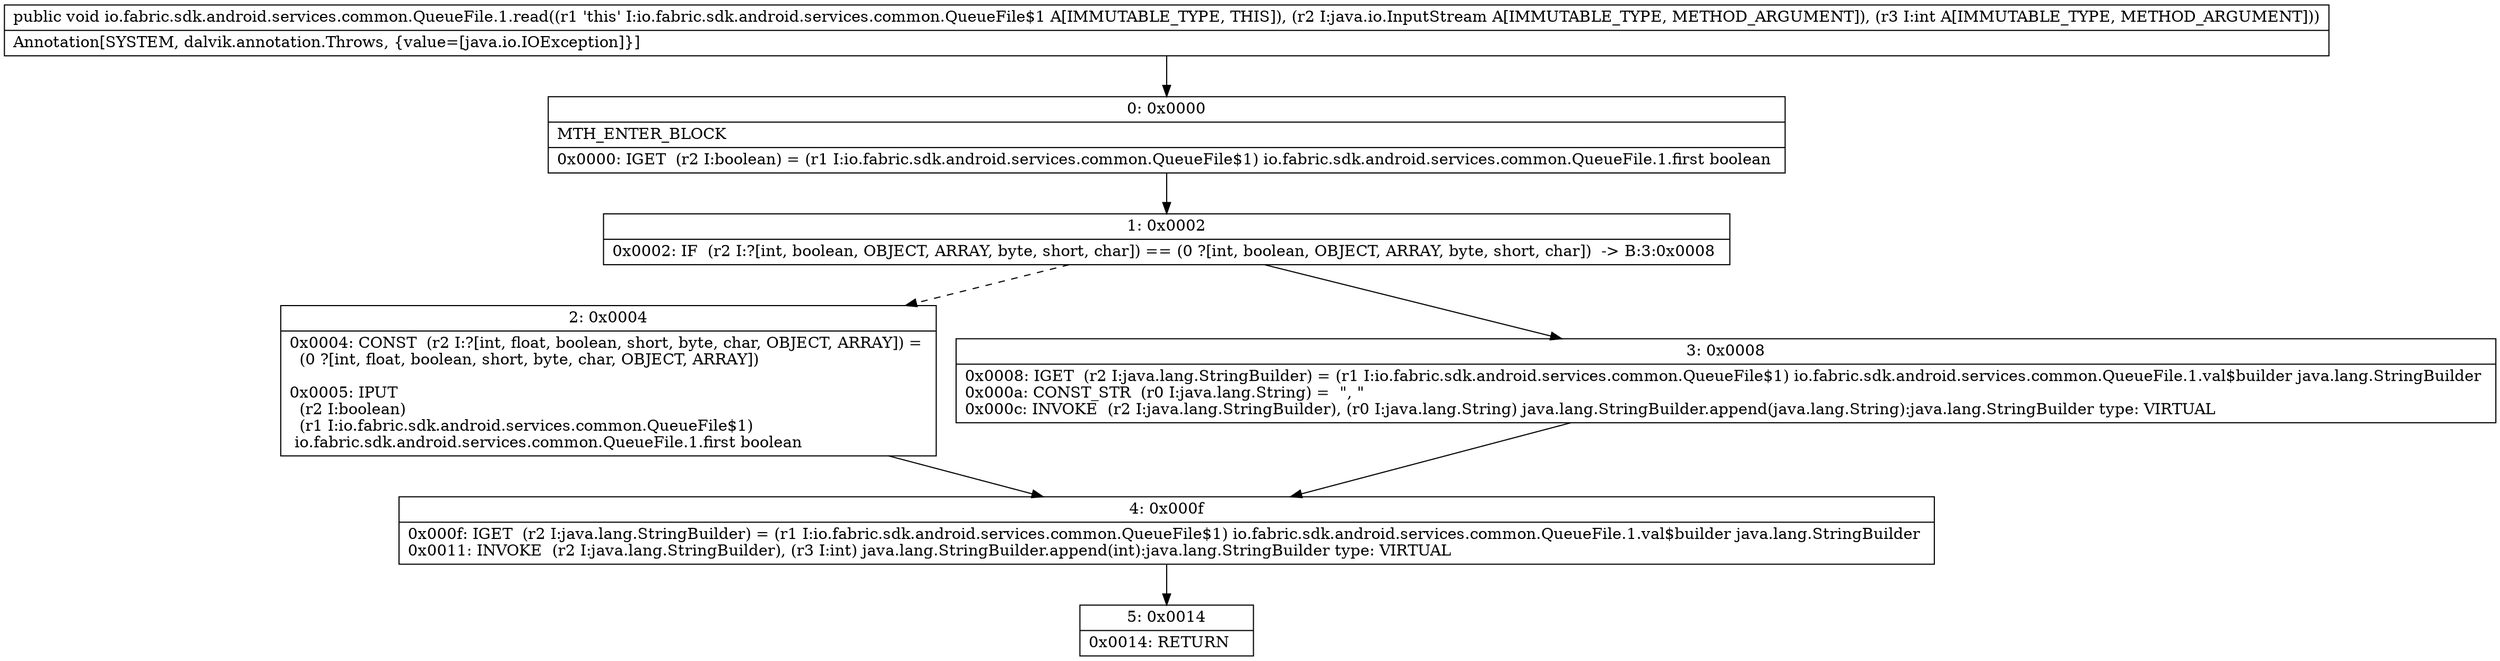 digraph "CFG forio.fabric.sdk.android.services.common.QueueFile.1.read(Ljava\/io\/InputStream;I)V" {
Node_0 [shape=record,label="{0\:\ 0x0000|MTH_ENTER_BLOCK\l|0x0000: IGET  (r2 I:boolean) = (r1 I:io.fabric.sdk.android.services.common.QueueFile$1) io.fabric.sdk.android.services.common.QueueFile.1.first boolean \l}"];
Node_1 [shape=record,label="{1\:\ 0x0002|0x0002: IF  (r2 I:?[int, boolean, OBJECT, ARRAY, byte, short, char]) == (0 ?[int, boolean, OBJECT, ARRAY, byte, short, char])  \-\> B:3:0x0008 \l}"];
Node_2 [shape=record,label="{2\:\ 0x0004|0x0004: CONST  (r2 I:?[int, float, boolean, short, byte, char, OBJECT, ARRAY]) = \l  (0 ?[int, float, boolean, short, byte, char, OBJECT, ARRAY])\l \l0x0005: IPUT  \l  (r2 I:boolean)\l  (r1 I:io.fabric.sdk.android.services.common.QueueFile$1)\l io.fabric.sdk.android.services.common.QueueFile.1.first boolean \l}"];
Node_3 [shape=record,label="{3\:\ 0x0008|0x0008: IGET  (r2 I:java.lang.StringBuilder) = (r1 I:io.fabric.sdk.android.services.common.QueueFile$1) io.fabric.sdk.android.services.common.QueueFile.1.val$builder java.lang.StringBuilder \l0x000a: CONST_STR  (r0 I:java.lang.String) =  \", \" \l0x000c: INVOKE  (r2 I:java.lang.StringBuilder), (r0 I:java.lang.String) java.lang.StringBuilder.append(java.lang.String):java.lang.StringBuilder type: VIRTUAL \l}"];
Node_4 [shape=record,label="{4\:\ 0x000f|0x000f: IGET  (r2 I:java.lang.StringBuilder) = (r1 I:io.fabric.sdk.android.services.common.QueueFile$1) io.fabric.sdk.android.services.common.QueueFile.1.val$builder java.lang.StringBuilder \l0x0011: INVOKE  (r2 I:java.lang.StringBuilder), (r3 I:int) java.lang.StringBuilder.append(int):java.lang.StringBuilder type: VIRTUAL \l}"];
Node_5 [shape=record,label="{5\:\ 0x0014|0x0014: RETURN   \l}"];
MethodNode[shape=record,label="{public void io.fabric.sdk.android.services.common.QueueFile.1.read((r1 'this' I:io.fabric.sdk.android.services.common.QueueFile$1 A[IMMUTABLE_TYPE, THIS]), (r2 I:java.io.InputStream A[IMMUTABLE_TYPE, METHOD_ARGUMENT]), (r3 I:int A[IMMUTABLE_TYPE, METHOD_ARGUMENT]))  | Annotation[SYSTEM, dalvik.annotation.Throws, \{value=[java.io.IOException]\}]\l}"];
MethodNode -> Node_0;
Node_0 -> Node_1;
Node_1 -> Node_2[style=dashed];
Node_1 -> Node_3;
Node_2 -> Node_4;
Node_3 -> Node_4;
Node_4 -> Node_5;
}

